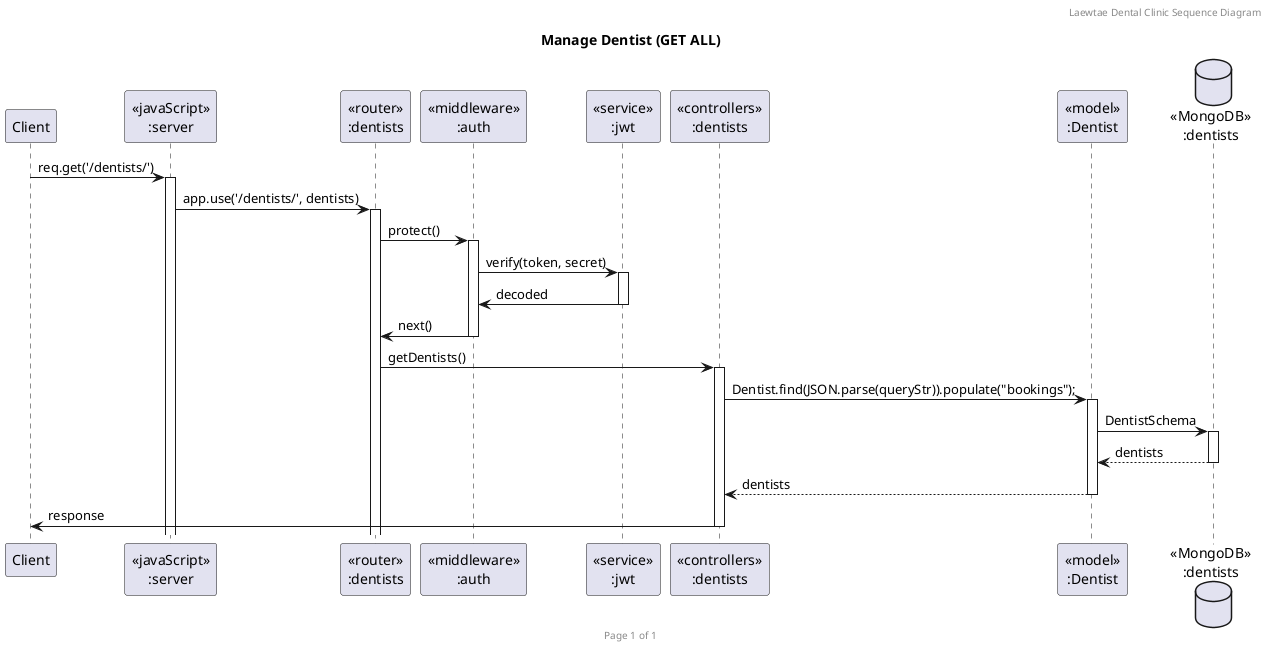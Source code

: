 @startuml Manage Dentist (GET ALL)

header Laewtae Dental Clinic Sequence Diagram
footer Page %page% of %lastpage%
title "Manage Dentist (GET ALL)"

participant "Client" as client
participant "<<javaScript>>\n:server" as server
participant "<<router>>\n:dentists" as routerDentists
participant "<<middleware>>\n:auth" as auth
participant "<<service>>\n:jwt" as jwt
participant "<<controllers>>\n:dentists" as controllersDentists
participant "<<model>>\n:Dentist" as modelDentist
database "<<MongoDB>>\n:dentists" as DentistsDatabase

client->server ++:req.get('/dentists/')
server->routerDentists ++:app.use('/dentists/', dentists)
routerDentists -> auth ++:protect()
auth -> jwt ++:verify(token, secret)
auth <- jwt --:decoded

routerDentists <- auth --:next()
routerDentists -> controllersDentists ++:getDentists()
controllersDentists->modelDentist ++:Dentist.find(JSON.parse(queryStr)).populate("bookings");
modelDentist ->DentistsDatabase ++: DentistSchema
DentistsDatabase --> modelDentist --: dentists
controllersDentists <-- modelDentist --: dentists
controllersDentists->client --:response

@enduml